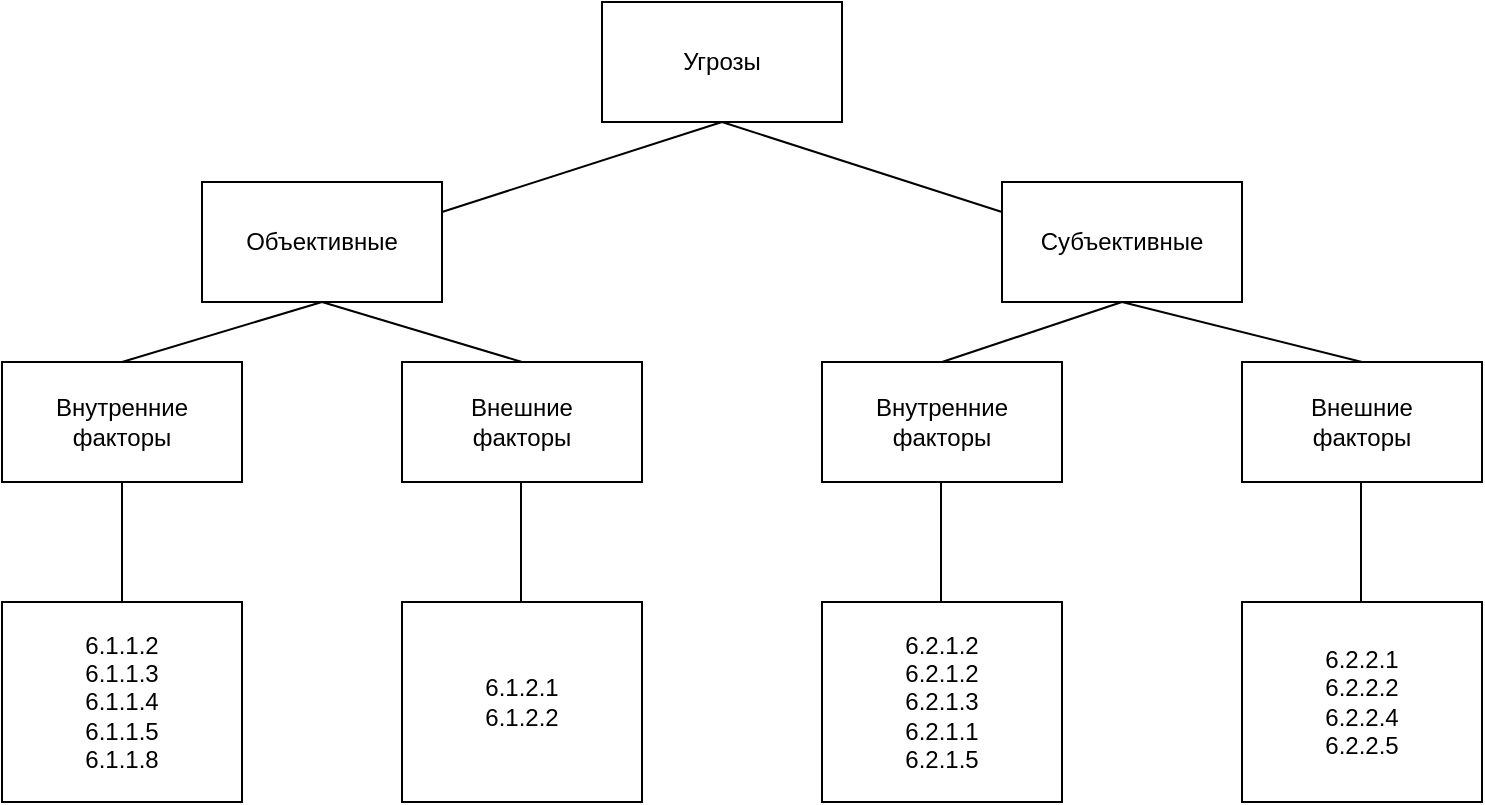 <mxfile version="14.7.4" type="github"><diagram id="NNd71ru0aa7t3JESp_mu" name="Page-1"><mxGraphModel dx="1422" dy="705" grid="1" gridSize="10" guides="1" tooltips="1" connect="1" arrows="1" fold="1" page="1" pageScale="1" pageWidth="827" pageHeight="1169" math="0" shadow="0"><root><mxCell id="0"/><mxCell id="1" parent="0"/><mxCell id="suwyx9izX60IjwyKsASB-1" value="Угрозы" style="rounded=0;whiteSpace=wrap;html=1;" vertex="1" parent="1"><mxGeometry x="340" y="10" width="120" height="60" as="geometry"/></mxCell><mxCell id="suwyx9izX60IjwyKsASB-2" value="Объективные" style="rounded=0;whiteSpace=wrap;html=1;" vertex="1" parent="1"><mxGeometry x="140" y="100" width="120" height="60" as="geometry"/></mxCell><mxCell id="suwyx9izX60IjwyKsASB-3" value="Внутренние факторы" style="rounded=0;whiteSpace=wrap;html=1;" vertex="1" parent="1"><mxGeometry x="40" y="190" width="120" height="60" as="geometry"/></mxCell><mxCell id="suwyx9izX60IjwyKsASB-4" value="Внешние &lt;br&gt;факторы" style="rounded=0;whiteSpace=wrap;html=1;" vertex="1" parent="1"><mxGeometry x="240" y="190" width="120" height="60" as="geometry"/></mxCell><mxCell id="suwyx9izX60IjwyKsASB-5" value="Субъективные" style="rounded=0;whiteSpace=wrap;html=1;" vertex="1" parent="1"><mxGeometry x="540" y="100" width="120" height="60" as="geometry"/></mxCell><mxCell id="suwyx9izX60IjwyKsASB-6" value="Внутренние факторы" style="rounded=0;whiteSpace=wrap;html=1;" vertex="1" parent="1"><mxGeometry x="450" y="190" width="120" height="60" as="geometry"/></mxCell><mxCell id="suwyx9izX60IjwyKsASB-7" value="Внешние&lt;br&gt;факторы" style="rounded=0;whiteSpace=wrap;html=1;" vertex="1" parent="1"><mxGeometry x="660" y="190" width="120" height="60" as="geometry"/></mxCell><mxCell id="suwyx9izX60IjwyKsASB-8" value="6.1.1.2&lt;br&gt;6.1.1.3&lt;br&gt;6.1.1.4&lt;br&gt;6.1.1.5&lt;br&gt;6.1.1.8" style="rounded=0;whiteSpace=wrap;html=1;" vertex="1" parent="1"><mxGeometry x="40" y="310" width="120" height="100" as="geometry"/></mxCell><mxCell id="suwyx9izX60IjwyKsASB-10" value="6.1.2.1&lt;br&gt;6.1.2.2" style="rounded=0;whiteSpace=wrap;html=1;" vertex="1" parent="1"><mxGeometry x="240" y="310" width="120" height="100" as="geometry"/></mxCell><mxCell id="suwyx9izX60IjwyKsASB-11" value="6.2.1.2&lt;br&gt;6.2.1.2&lt;br&gt;6.2.1.3&lt;br&gt;6.2.1.1&lt;br&gt;6.2.1.5" style="rounded=0;whiteSpace=wrap;html=1;" vertex="1" parent="1"><mxGeometry x="450" y="310" width="120" height="100" as="geometry"/></mxCell><mxCell id="suwyx9izX60IjwyKsASB-12" value="6.2.2.1&lt;br&gt;6.2.2.2&lt;br&gt;6.2.2.4&lt;br&gt;6.2.2.5" style="rounded=0;whiteSpace=wrap;html=1;" vertex="1" parent="1"><mxGeometry x="660" y="310" width="120" height="100" as="geometry"/></mxCell><mxCell id="suwyx9izX60IjwyKsASB-13" value="" style="endArrow=none;html=1;exitX=1;exitY=0.25;exitDx=0;exitDy=0;" edge="1" parent="1" source="suwyx9izX60IjwyKsASB-2"><mxGeometry width="50" height="50" relative="1" as="geometry"><mxPoint x="350" y="120" as="sourcePoint"/><mxPoint x="400" y="70" as="targetPoint"/></mxGeometry></mxCell><mxCell id="suwyx9izX60IjwyKsASB-16" value="" style="endArrow=none;html=1;exitX=0;exitY=0.25;exitDx=0;exitDy=0;" edge="1" parent="1" source="suwyx9izX60IjwyKsASB-5"><mxGeometry width="50" height="50" relative="1" as="geometry"><mxPoint x="270" y="125" as="sourcePoint"/><mxPoint x="400" y="70" as="targetPoint"/></mxGeometry></mxCell><mxCell id="suwyx9izX60IjwyKsASB-17" value="" style="endArrow=none;html=1;entryX=0.5;entryY=0;entryDx=0;entryDy=0;" edge="1" parent="1" target="suwyx9izX60IjwyKsASB-3"><mxGeometry width="50" height="50" relative="1" as="geometry"><mxPoint x="200" y="160" as="sourcePoint"/><mxPoint x="420" y="90" as="targetPoint"/></mxGeometry></mxCell><mxCell id="suwyx9izX60IjwyKsASB-18" value="" style="endArrow=none;html=1;exitX=0.5;exitY=1;exitDx=0;exitDy=0;entryX=0.5;entryY=0;entryDx=0;entryDy=0;" edge="1" parent="1" source="suwyx9izX60IjwyKsASB-2" target="suwyx9izX60IjwyKsASB-4"><mxGeometry width="50" height="50" relative="1" as="geometry"><mxPoint x="290" y="145" as="sourcePoint"/><mxPoint x="430" y="100" as="targetPoint"/></mxGeometry></mxCell><mxCell id="suwyx9izX60IjwyKsASB-19" value="" style="endArrow=none;html=1;exitX=0.5;exitY=0;exitDx=0;exitDy=0;entryX=0.5;entryY=1;entryDx=0;entryDy=0;" edge="1" parent="1" source="suwyx9izX60IjwyKsASB-6" target="suwyx9izX60IjwyKsASB-5"><mxGeometry width="50" height="50" relative="1" as="geometry"><mxPoint x="300" y="155" as="sourcePoint"/><mxPoint x="590" y="180" as="targetPoint"/></mxGeometry></mxCell><mxCell id="suwyx9izX60IjwyKsASB-20" value="" style="endArrow=none;html=1;entryX=0.5;entryY=0;entryDx=0;entryDy=0;" edge="1" parent="1" target="suwyx9izX60IjwyKsASB-7"><mxGeometry width="50" height="50" relative="1" as="geometry"><mxPoint x="600" y="160" as="sourcePoint"/><mxPoint x="450" y="120" as="targetPoint"/></mxGeometry></mxCell><mxCell id="suwyx9izX60IjwyKsASB-21" value="" style="endArrow=none;html=1;exitX=0.5;exitY=0;exitDx=0;exitDy=0;" edge="1" parent="1" source="suwyx9izX60IjwyKsASB-8"><mxGeometry width="50" height="50" relative="1" as="geometry"><mxPoint x="130" y="310" as="sourcePoint"/><mxPoint x="100" y="250" as="targetPoint"/></mxGeometry></mxCell><mxCell id="suwyx9izX60IjwyKsASB-22" value="" style="endArrow=none;html=1;exitX=0.5;exitY=0;exitDx=0;exitDy=0;" edge="1" parent="1"><mxGeometry width="50" height="50" relative="1" as="geometry"><mxPoint x="299.5" y="310" as="sourcePoint"/><mxPoint x="299.5" y="250" as="targetPoint"/></mxGeometry></mxCell><mxCell id="suwyx9izX60IjwyKsASB-23" value="" style="endArrow=none;html=1;exitX=0.5;exitY=0;exitDx=0;exitDy=0;" edge="1" parent="1"><mxGeometry width="50" height="50" relative="1" as="geometry"><mxPoint x="509.5" y="310" as="sourcePoint"/><mxPoint x="509.5" y="250" as="targetPoint"/></mxGeometry></mxCell><mxCell id="suwyx9izX60IjwyKsASB-24" value="" style="endArrow=none;html=1;exitX=0.5;exitY=0;exitDx=0;exitDy=0;" edge="1" parent="1"><mxGeometry width="50" height="50" relative="1" as="geometry"><mxPoint x="719.5" y="310" as="sourcePoint"/><mxPoint x="719.5" y="250" as="targetPoint"/></mxGeometry></mxCell></root></mxGraphModel></diagram></mxfile>